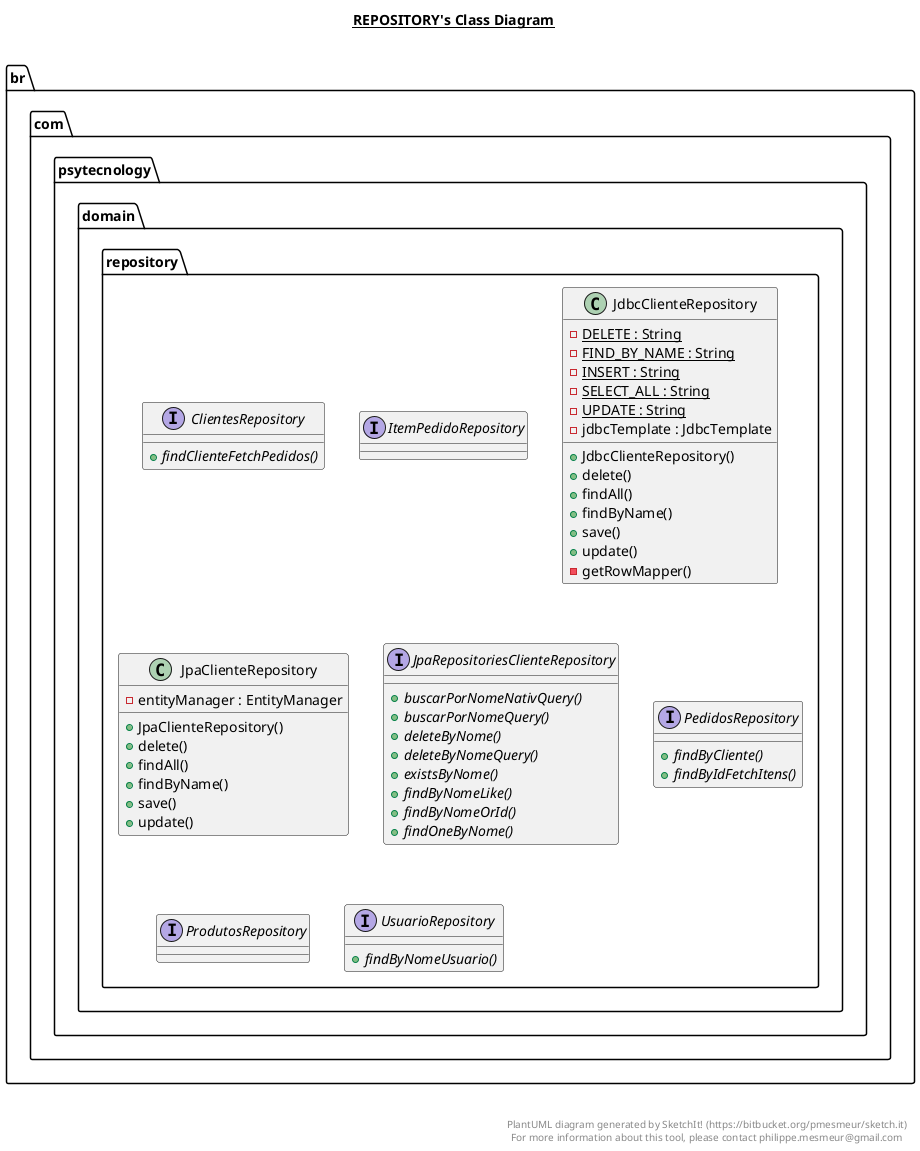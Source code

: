 @startuml

title __REPOSITORY's Class Diagram__\n

  namespace br.com.psytecnology {
    namespace domain.repository {
      interface br.com.psytecnology.domain.repository.ClientesRepository {
          {abstract} + findClienteFetchPedidos()
      }
    }
  }
  

  namespace br.com.psytecnology {
    namespace domain.repository {
      interface br.com.psytecnology.domain.repository.ItemPedidoRepository {
      }
    }
  }
  

  namespace br.com.psytecnology {
    namespace domain.repository {
      class br.com.psytecnology.domain.repository.JdbcClienteRepository {
          {static} - DELETE : String
          {static} - FIND_BY_NAME : String
          {static} - INSERT : String
          {static} - SELECT_ALL : String
          {static} - UPDATE : String
          - jdbcTemplate : JdbcTemplate
          + JdbcClienteRepository()
          + delete()
          + findAll()
          + findByName()
          + save()
          + update()
          - getRowMapper()
      }
    }
  }
  

  namespace br.com.psytecnology {
    namespace domain.repository {
      class br.com.psytecnology.domain.repository.JpaClienteRepository {
          - entityManager : EntityManager
          + JpaClienteRepository()
          + delete()
          + findAll()
          + findByName()
          + save()
          + update()
      }
    }
  }
  

  namespace br.com.psytecnology {
    namespace domain.repository {
      interface br.com.psytecnology.domain.repository.JpaRepositoriesClienteRepository {
          {abstract} + buscarPorNomeNativQuery()
          {abstract} + buscarPorNomeQuery()
          {abstract} + deleteByNome()
          {abstract} + deleteByNomeQuery()
          {abstract} + existsByNome()
          {abstract} + findByNomeLike()
          {abstract} + findByNomeOrId()
          {abstract} + findOneByNome()
      }
    }
  }
  

  namespace br.com.psytecnology {
    namespace domain.repository {
      interface br.com.psytecnology.domain.repository.PedidosRepository {
          {abstract} + findByCliente()
          {abstract} + findByIdFetchItens()
      }
    }
  }
  

  namespace br.com.psytecnology {
    namespace domain.repository {
      interface br.com.psytecnology.domain.repository.ProdutosRepository {
      }
    }
  }
  

  namespace br.com.psytecnology {
    namespace domain.repository {
      interface br.com.psytecnology.domain.repository.UsuarioRepository {
          {abstract} + findByNomeUsuario()
      }
    }
  }
  



right footer


PlantUML diagram generated by SketchIt! (https://bitbucket.org/pmesmeur/sketch.it)
For more information about this tool, please contact philippe.mesmeur@gmail.com
endfooter

@enduml
